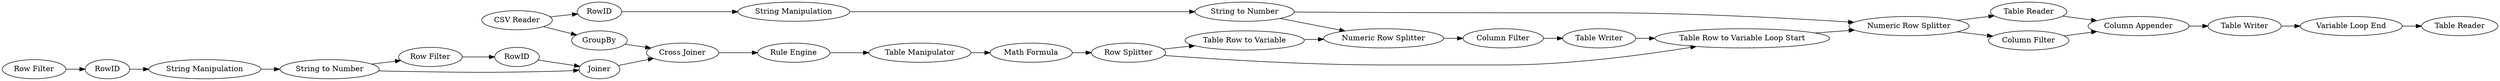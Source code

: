 digraph {
	"8000563919404522063_36" [label="Column Filter"]
	"8000563919404522063_39" [label="Table Reader"]
	"8000563919404522063_28" [label="Table Reader"]
	"-5014509716607283781_20" [label="Math Formula"]
	"-5014509716607283781_11" [label="Row Filter"]
	"8000563919404522063_34" [label="Column Appender"]
	"8000563919404522063_25" [label="Row Splitter"]
	"-5014509716607283781_16" [label="Cross Joiner"]
	"-7399493235348264576_8" [label="String Manipulation"]
	"8000563919404522063_37" [label="Column Filter"]
	"-7399493235348264576_7" [label=RowID]
	"-5014509716607283781_18" [label="Table Manipulator"]
	"8000563919404522063_31" [label="Variable Loop End"]
	"-5014509716607283781_10" [label=GroupBy]
	"-5014509716607283781_12" [label=RowID]
	"8000563919404522063_3" [label="CSV Reader"]
	"8000563919404522063_24" [label="Table Writer"]
	"8000563919404522063_26" [label="Table Row to Variable"]
	"-5014509716607283781_17" [label="Rule Engine"]
	"-3986774952551191444_7" [label=RowID]
	"8000563919404522063_23" [label="Table Row to Variable Loop Start"]
	"-3986774952551191444_8" [label="String Manipulation"]
	"-7399493235348264576_9" [label="String to Number"]
	"8000563919404522063_27" [label="Numeric Row Splitter"]
	"8000563919404522063_22" [label="Numeric Row Splitter"]
	"8000563919404522063_38" [label="Table Writer"]
	"-5014509716607283781_6" [label="Row Filter"]
	"-5014509716607283781_13" [label=Joiner]
	"-3986774952551191444_9" [label="String to Number"]
	"8000563919404522063_22" -> "8000563919404522063_37"
	"-5014509716607283781_11" -> "-5014509716607283781_12"
	"8000563919404522063_34" -> "8000563919404522063_38"
	"-3986774952551191444_9" -> "8000563919404522063_22"
	"8000563919404522063_22" -> "8000563919404522063_28"
	"8000563919404522063_36" -> "8000563919404522063_24"
	"-3986774952551191444_7" -> "-3986774952551191444_8"
	"8000563919404522063_38" -> "8000563919404522063_31"
	"-5014509716607283781_6" -> "-7399493235348264576_7"
	"-7399493235348264576_7" -> "-7399493235348264576_8"
	"-5014509716607283781_12" -> "-5014509716607283781_13"
	"-7399493235348264576_9" -> "-5014509716607283781_13"
	"-7399493235348264576_9" -> "-5014509716607283781_11"
	"8000563919404522063_28" -> "8000563919404522063_34"
	"8000563919404522063_3" -> "-5014509716607283781_10"
	"8000563919404522063_23" -> "8000563919404522063_22"
	"-5014509716607283781_17" -> "-5014509716607283781_18"
	"8000563919404522063_25" -> "8000563919404522063_26"
	"-5014509716607283781_13" -> "-5014509716607283781_16"
	"8000563919404522063_3" -> "-3986774952551191444_7"
	"-5014509716607283781_16" -> "-5014509716607283781_17"
	"8000563919404522063_37" -> "8000563919404522063_34"
	"8000563919404522063_26" -> "8000563919404522063_27"
	"8000563919404522063_25" -> "8000563919404522063_23"
	"-5014509716607283781_20" -> "8000563919404522063_25"
	"-5014509716607283781_10" -> "-5014509716607283781_16"
	"-5014509716607283781_18" -> "-5014509716607283781_20"
	"8000563919404522063_24" -> "8000563919404522063_23"
	"8000563919404522063_27" -> "8000563919404522063_36"
	"-3986774952551191444_9" -> "8000563919404522063_27"
	"8000563919404522063_31" -> "8000563919404522063_39"
	"-3986774952551191444_8" -> "-3986774952551191444_9"
	"-7399493235348264576_8" -> "-7399493235348264576_9"
	rankdir=LR
}
